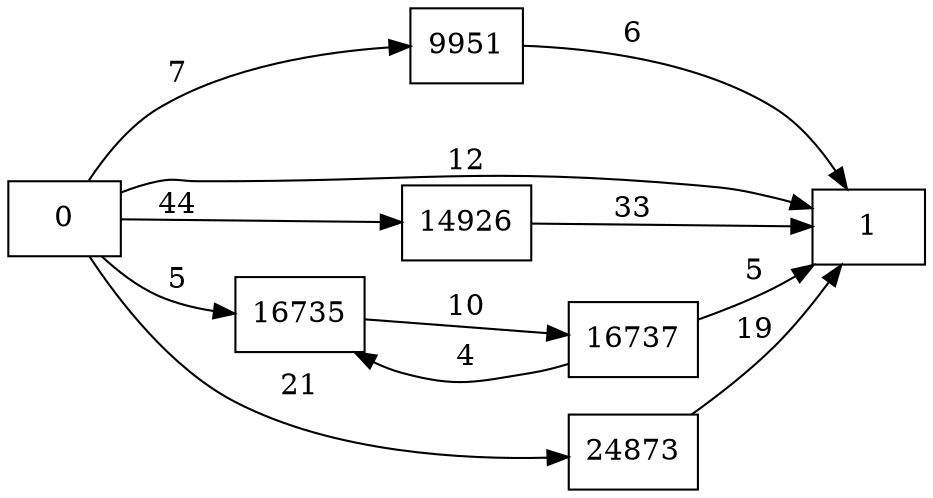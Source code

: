digraph {
	graph [rankdir=LR]
	node [shape=rectangle]
	9951 -> 1 [label=6]
	14926 -> 1 [label=33]
	16735 -> 16737 [label=10]
	16737 -> 16735 [label=4]
	16737 -> 1 [label=5]
	24873 -> 1 [label=19]
	0 -> 1 [label=12]
	0 -> 9951 [label=7]
	0 -> 14926 [label=44]
	0 -> 16735 [label=5]
	0 -> 24873 [label=21]
}
